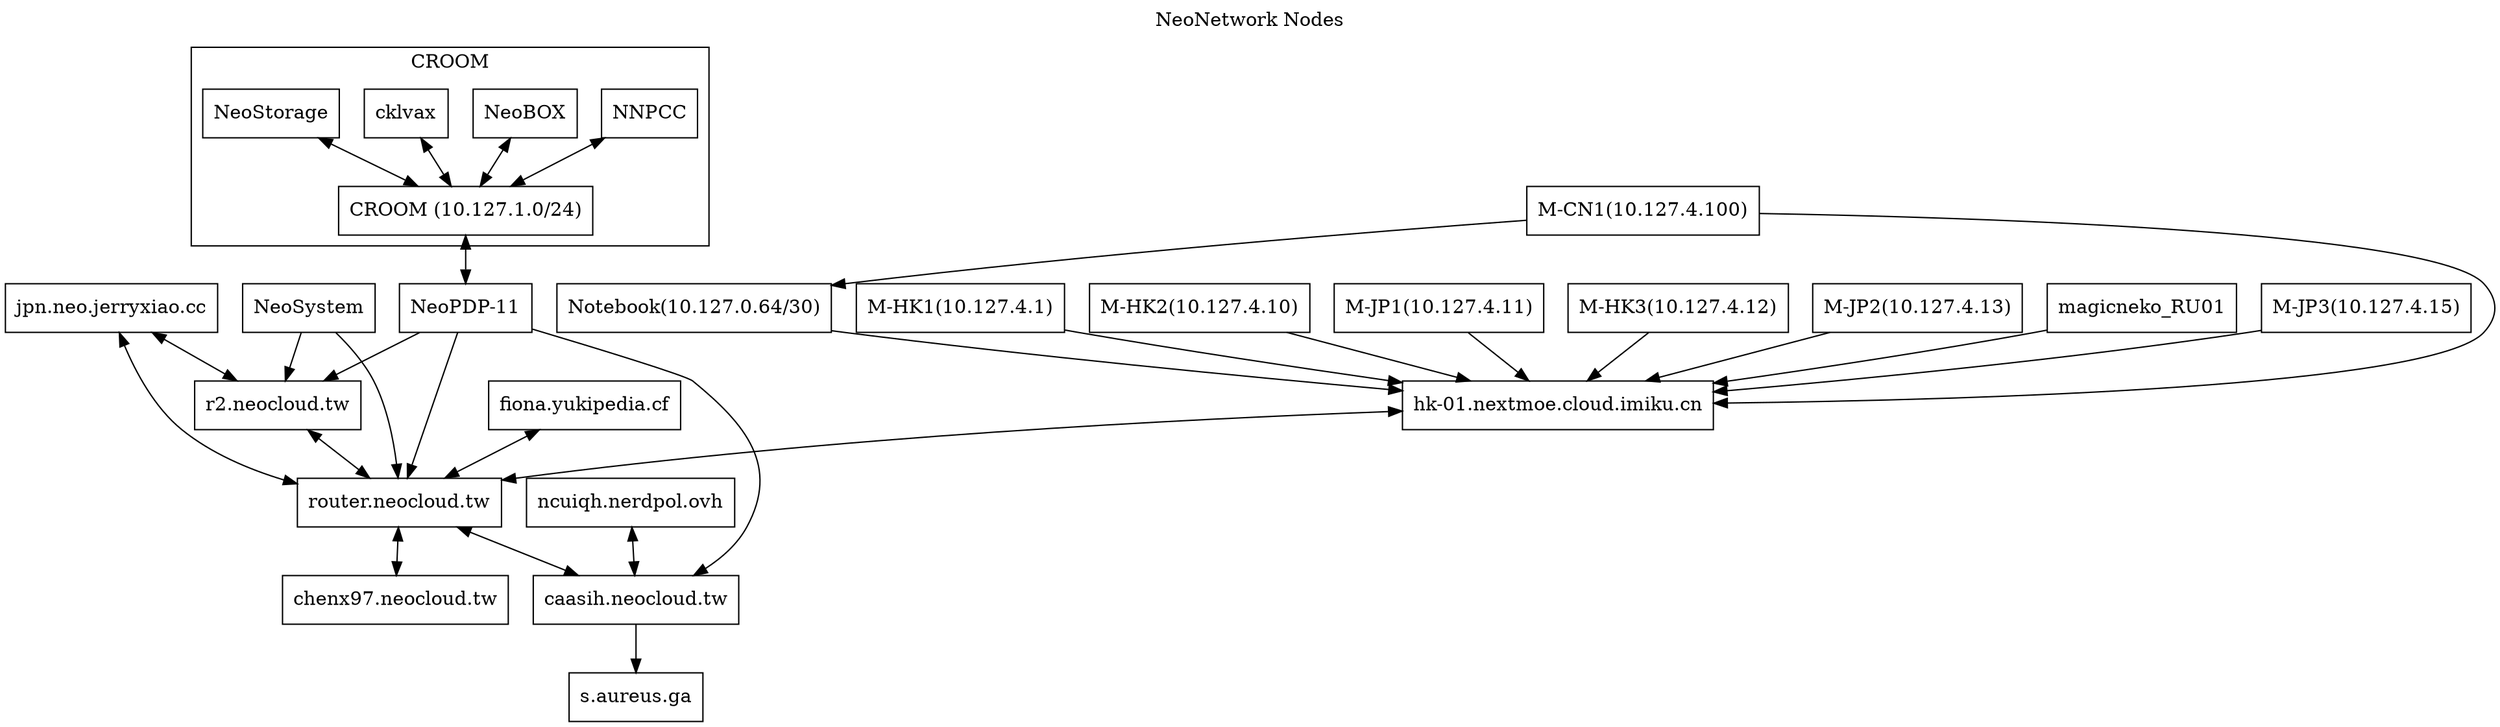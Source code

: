 digraph "NeoNetwork Nodes"
{
	labelloc="t";
	label="NeoNetwork Nodes";
	rankdir=TD
	node [shape=box]
	c [label="caasih.neocloud.tw"]
	ucbvax [label="router.neocloud.tw"]
	np11 [label="NeoPDP-11"]
	croom [label="CROOM (10.127.1.0/24)"]
	ns [label="NeoSystem"]
	ncuiqh [label="ncuiqh.nerdpol.ovh"]
	fionaLHS [label="fiona.yukipedia.cf"]
	pan [label="r2.neocloud.tw"]
        icecat_Explosion [label="hk-01.nextmoe.cloud.imiku.cn"]
	icecat_Notebook [label="Notebook(10.127.0.64/30)"]
	magicneko_HK01 [label="M-HK1(10.127.4.1)"]
	magicneko_HK02 [label="M-HK2(10.127.4.10)"]
	magicneko_JP01 [label="M-JP1(10.127.4.11)"]
	magicneko_HK03 [label="M-HK3(10.127.4.12)"]
	magicneko_JP02 [label="M-JP2(10.127.4.13)"]
	magicneko_RU01 [lebel="M-RU1(10.127.4.14)"]
	magicneko_JP03 [label="M-JP3(10.127.4.15)"]
	magicneko_CN01 [label="M-CN1(10.127.4.100)"]
	staph [label="s.aureus.ga"]
	chenx97 [label="chenx97.neocloud.tw"]
	JerryXiao [label="jpn.neo.jerryxiao.cc"]

	subgraph cluster_croom {
		label = "CROOM";

		NNPCC -> croom [dir=both]
		NeoBOX -> croom [dir=both]
		cklvax -> croom [dir=both]
		NeoStorage -> croom [dir=both]
	}

	croom -> np11 [dir=both]
	np11 -> ucbvax
	np11 -> pan
	np11 -> c
	ucbvax -> c [dir=both]
	ns -> ucbvax
	ncuiqh -> c [dir=both]
	fionaLHS -> ucbvax [dir=both]
	ns -> pan
	icecat_Explosion -> ucbvax [dir=both]
	pan -> ucbvax [dir=both]
	c -> staph
	ucbvax -> chenx97 [dir=both]
	icecat_Notebook -> icecat_Explosion
	magicneko_HK01-> icecat_Explosion
	magicneko_HK02-> icecat_Explosion
	magicneko_JP01 -> icecat_Explosion
	magicneko_HK03 -> icecat_Explosion
	magicneko_JP02 -> icecat_Explosion
	magicneko_RU01 -> icecat_Explosion
	magicneko_JP03 -> icecat_Explosion
	magicneko_CN01 -> icecat_Explosion
	magicneko_CN01 -> icecat_Notebook
	JerryXiao -> pan [dir=both]
	JerryXiao -> ucbvax [dir=both]
}
